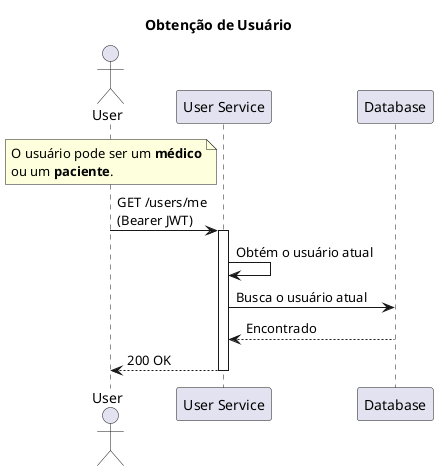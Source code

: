 @startuml get_user

title Obtenção de Usuário

actor "User" as user
participant "User Service" as user_service
participant "Database" as database

note over user
O usuário pode ser um **médico**
ou um **paciente**.
end note

user -> user_service: GET /users/me\n(Bearer JWT)
activate user_service
user_service -> user_service: Obtém o usuário atual
user_service -> database: Busca o usuário atual
database --> user_service: Encontrado
user_service --> user: 200 OK
deactivate user_service

@enduml